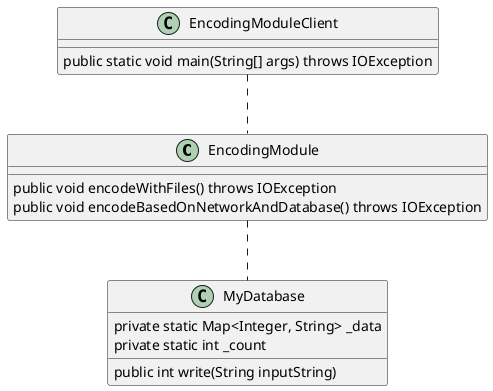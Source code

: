 @startuml 

class EncodingModule
{
    public void encodeWithFiles() throws IOException
    public void encodeBasedOnNetworkAndDatabase() throws IOException

}

class EncodingModuleClient
{
    public static void main(String[] args) throws IOException

}

class MyDatabase
{
    private static Map<Integer, String> _data
    private static int _count

    public int write(String inputString)
}

EncodingModuleClient -. EncodingModule
EncodingModule -. MyDatabase

@enduml 